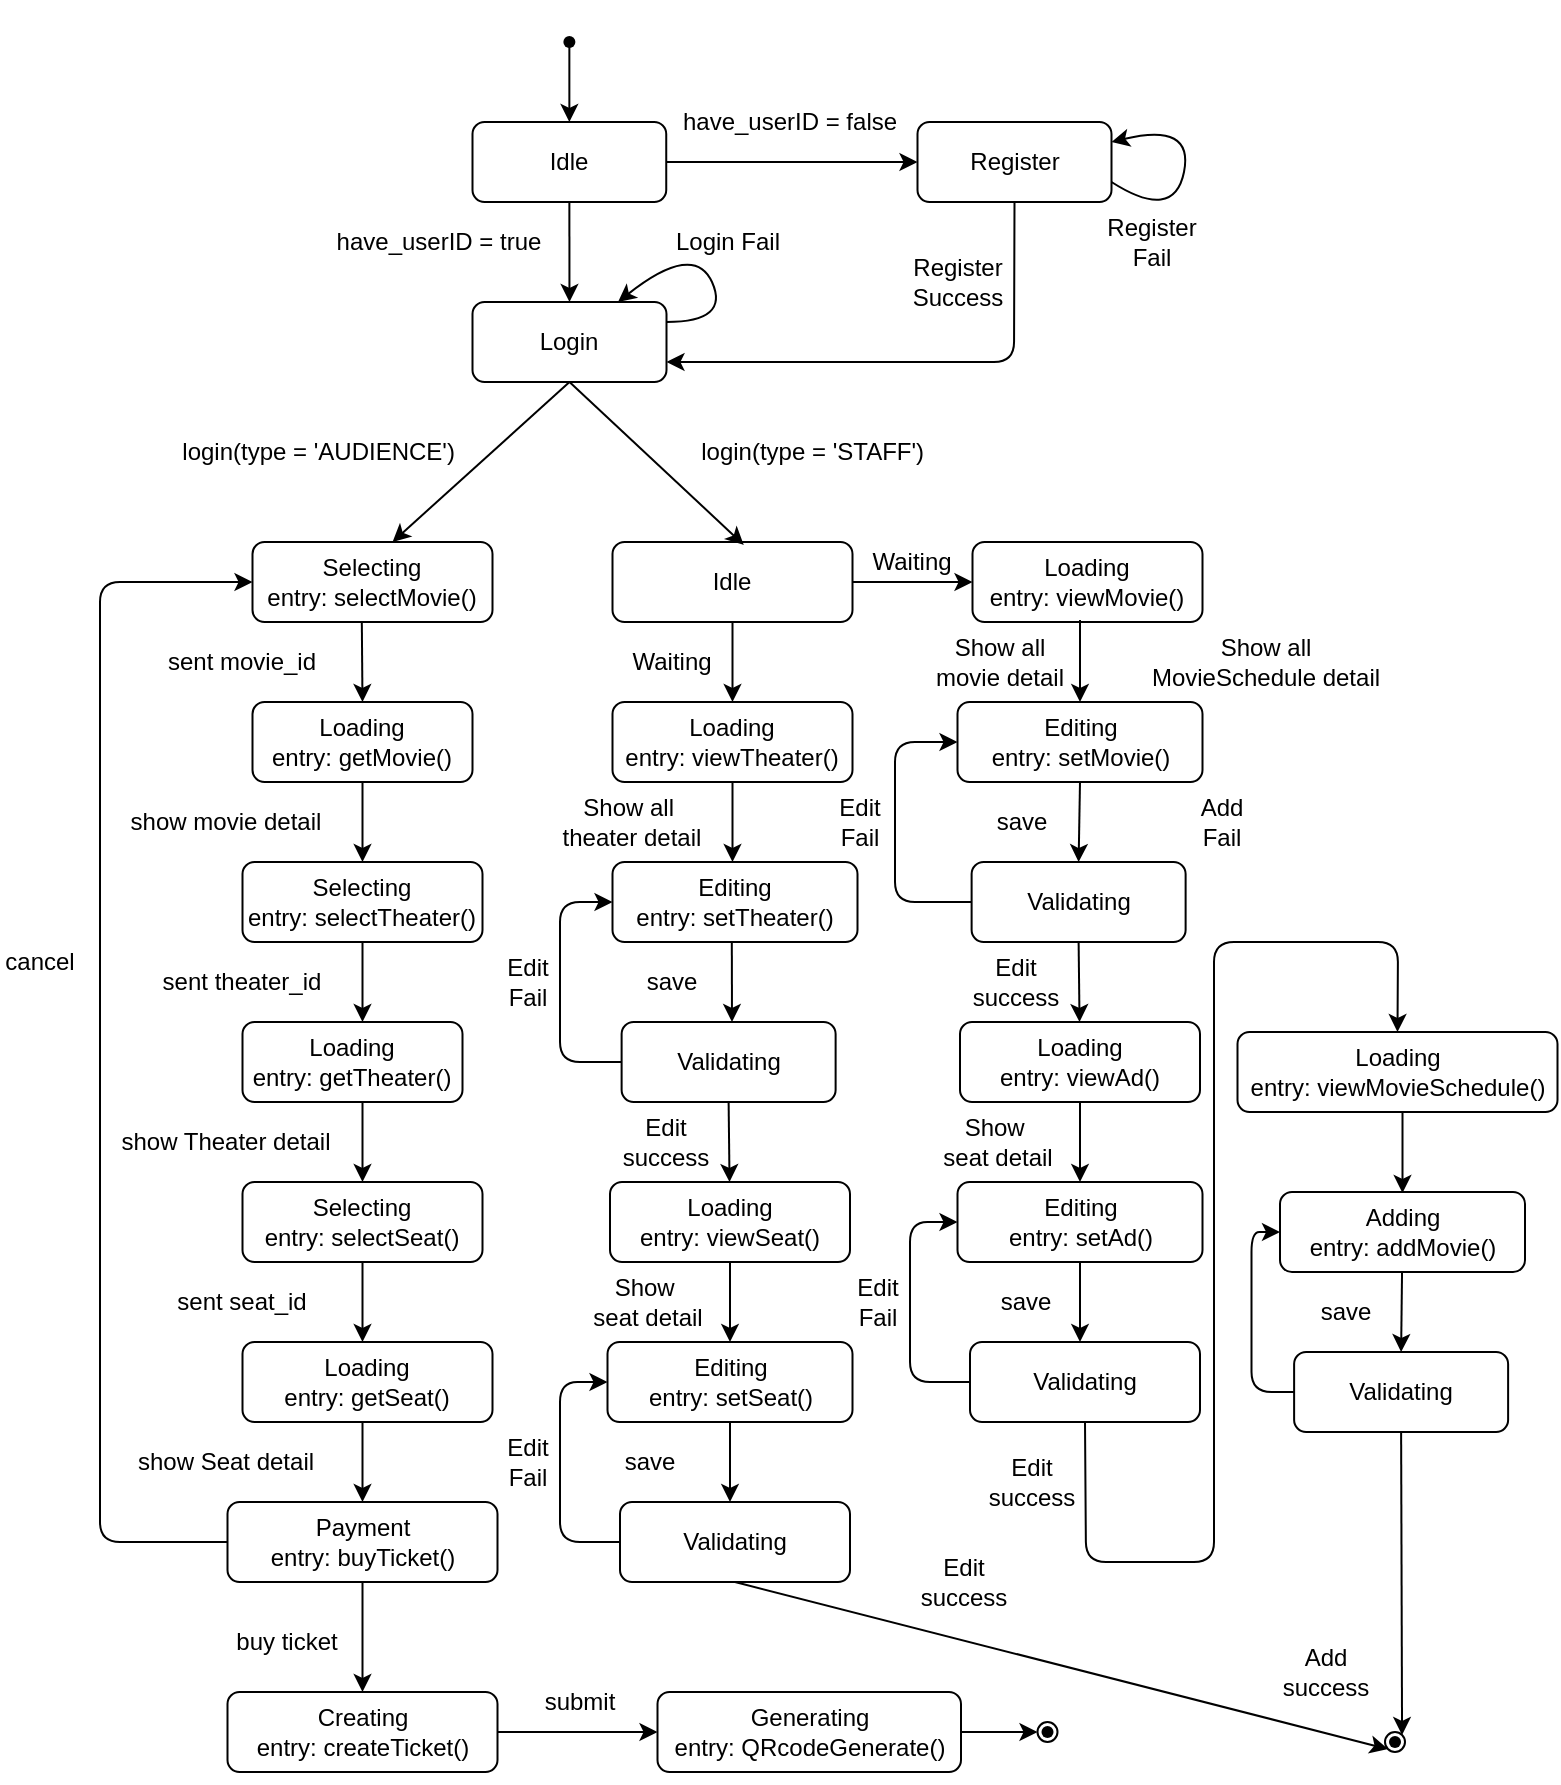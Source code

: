<mxfile version="14.6.13" type="github">
  <diagram id="C5RBs43oDa-KdzZeNtuy" name="Page-1">
    <mxGraphModel dx="1278" dy="2886" grid="1" gridSize="10" guides="1" tooltips="1" connect="1" arrows="1" fold="1" page="1" pageScale="1" pageWidth="827" pageHeight="1169" math="0" shadow="0">
      <root>
        <mxCell id="WIyWlLk6GJQsqaUBKTNV-0" />
        <mxCell id="WIyWlLk6GJQsqaUBKTNV-1" parent="WIyWlLk6GJQsqaUBKTNV-0" />
        <mxCell id="Q6L7CLxePxSCn7yTyluf-25" value="" style="endArrow=classic;html=1;startArrow=none;entryX=0.5;entryY=0;entryDx=0;entryDy=0;" parent="WIyWlLk6GJQsqaUBKTNV-1" target="BmXatKtgt_5mB8_mAi3_-8" edge="1">
          <mxGeometry width="50" height="50" relative="1" as="geometry">
            <mxPoint x="307.68" y="-2280" as="sourcePoint" />
            <mxPoint x="307.75" y="-2210" as="targetPoint" />
          </mxGeometry>
        </mxCell>
        <mxCell id="Q6L7CLxePxSCn7yTyluf-30" value="Login" style="rounded=1;whiteSpace=wrap;html=1;" parent="WIyWlLk6GJQsqaUBKTNV-1" vertex="1">
          <mxGeometry x="259.25" y="-2150" width="97" height="40" as="geometry" />
        </mxCell>
        <mxCell id="Q6L7CLxePxSCn7yTyluf-35" value="Selecting&lt;br&gt;entry: selectMovie()" style="rounded=1;whiteSpace=wrap;html=1;" parent="WIyWlLk6GJQsqaUBKTNV-1" vertex="1">
          <mxGeometry x="149.25" y="-2030" width="120" height="40" as="geometry" />
        </mxCell>
        <mxCell id="Q6L7CLxePxSCn7yTyluf-36" value="login(type = &#39;AUDIENCE&#39;)&amp;nbsp;" style="text;html=1;strokeColor=none;fillColor=none;align=center;verticalAlign=middle;whiteSpace=wrap;rounded=0;" parent="WIyWlLk6GJQsqaUBKTNV-1" vertex="1">
          <mxGeometry x="109.25" y="-2090" width="150" height="30" as="geometry" />
        </mxCell>
        <mxCell id="Q6L7CLxePxSCn7yTyluf-37" value="" style="endArrow=classic;html=1;entryX=0.5;entryY=0;entryDx=0;entryDy=0;" parent="WIyWlLk6GJQsqaUBKTNV-1" target="Q6L7CLxePxSCn7yTyluf-38" edge="1">
          <mxGeometry width="50" height="50" relative="1" as="geometry">
            <mxPoint x="203.91" y="-1990" as="sourcePoint" />
            <mxPoint x="204.25" y="-1960" as="targetPoint" />
          </mxGeometry>
        </mxCell>
        <mxCell id="Q6L7CLxePxSCn7yTyluf-38" value="Loading&lt;br&gt;entry: getMovie()" style="rounded=1;whiteSpace=wrap;html=1;" parent="WIyWlLk6GJQsqaUBKTNV-1" vertex="1">
          <mxGeometry x="149.25" y="-1950" width="110" height="40" as="geometry" />
        </mxCell>
        <mxCell id="Q6L7CLxePxSCn7yTyluf-39" value="show movie detail" style="text;html=1;strokeColor=none;fillColor=none;align=center;verticalAlign=middle;whiteSpace=wrap;rounded=0;" parent="WIyWlLk6GJQsqaUBKTNV-1" vertex="1">
          <mxGeometry x="73" y="-1900" width="126.25" height="20" as="geometry" />
        </mxCell>
        <mxCell id="Q6L7CLxePxSCn7yTyluf-40" value="" style="endArrow=classic;html=1;exitX=0.5;exitY=1;exitDx=0;exitDy=0;" parent="WIyWlLk6GJQsqaUBKTNV-1" source="Q6L7CLxePxSCn7yTyluf-30" edge="1">
          <mxGeometry width="50" height="50" relative="1" as="geometry">
            <mxPoint x="279.25" y="-1990" as="sourcePoint" />
            <mxPoint x="219.25" y="-2030" as="targetPoint" />
          </mxGeometry>
        </mxCell>
        <mxCell id="Q6L7CLxePxSCn7yTyluf-43" value="sent movie_id" style="text;html=1;strokeColor=none;fillColor=none;align=center;verticalAlign=middle;whiteSpace=wrap;rounded=0;" parent="WIyWlLk6GJQsqaUBKTNV-1" vertex="1">
          <mxGeometry x="89.25" y="-1980" width="110" height="20" as="geometry" />
        </mxCell>
        <mxCell id="Q6L7CLxePxSCn7yTyluf-46" value="" style="endArrow=classic;html=1;exitX=0.5;exitY=1;exitDx=0;exitDy=0;" parent="WIyWlLk6GJQsqaUBKTNV-1" source="Q6L7CLxePxSCn7yTyluf-38" edge="1">
          <mxGeometry width="50" height="50" relative="1" as="geometry">
            <mxPoint x="279.25" y="-1930" as="sourcePoint" />
            <mxPoint x="204.25" y="-1870" as="targetPoint" />
          </mxGeometry>
        </mxCell>
        <mxCell id="Q6L7CLxePxSCn7yTyluf-48" value="Selecting&lt;br&gt;entry: selectTheater()" style="rounded=1;whiteSpace=wrap;html=1;" parent="WIyWlLk6GJQsqaUBKTNV-1" vertex="1">
          <mxGeometry x="144.25" y="-1870" width="120" height="40" as="geometry" />
        </mxCell>
        <mxCell id="Q6L7CLxePxSCn7yTyluf-50" value="" style="endArrow=classic;html=1;exitX=0.5;exitY=1;exitDx=0;exitDy=0;" parent="WIyWlLk6GJQsqaUBKTNV-1" source="Q6L7CLxePxSCn7yTyluf-48" edge="1">
          <mxGeometry width="50" height="50" relative="1" as="geometry">
            <mxPoint x="279.25" y="-1870" as="sourcePoint" />
            <mxPoint x="204.25" y="-1790" as="targetPoint" />
          </mxGeometry>
        </mxCell>
        <mxCell id="Q6L7CLxePxSCn7yTyluf-52" value="Loading&lt;br&gt;entry: getTheater()" style="rounded=1;whiteSpace=wrap;html=1;" parent="WIyWlLk6GJQsqaUBKTNV-1" vertex="1">
          <mxGeometry x="144.25" y="-1790" width="110" height="40" as="geometry" />
        </mxCell>
        <mxCell id="Q6L7CLxePxSCn7yTyluf-53" value="sent theater_id" style="text;html=1;strokeColor=none;fillColor=none;align=center;verticalAlign=middle;whiteSpace=wrap;rounded=0;" parent="WIyWlLk6GJQsqaUBKTNV-1" vertex="1">
          <mxGeometry x="99.25" y="-1820" width="90" height="20" as="geometry" />
        </mxCell>
        <mxCell id="Q6L7CLxePxSCn7yTyluf-54" value="show Theater detail" style="text;html=1;strokeColor=none;fillColor=none;align=center;verticalAlign=middle;whiteSpace=wrap;rounded=0;" parent="WIyWlLk6GJQsqaUBKTNV-1" vertex="1">
          <mxGeometry x="73" y="-1740" width="126.25" height="20" as="geometry" />
        </mxCell>
        <mxCell id="Q6L7CLxePxSCn7yTyluf-55" value="" style="endArrow=classic;html=1;exitX=0.5;exitY=1;exitDx=0;exitDy=0;" parent="WIyWlLk6GJQsqaUBKTNV-1" edge="1">
          <mxGeometry width="50" height="50" relative="1" as="geometry">
            <mxPoint x="204.25" y="-1750" as="sourcePoint" />
            <mxPoint x="204.25" y="-1710" as="targetPoint" />
          </mxGeometry>
        </mxCell>
        <mxCell id="Q6L7CLxePxSCn7yTyluf-56" value="Selecting&lt;br&gt;entry: selectSeat()" style="rounded=1;whiteSpace=wrap;html=1;" parent="WIyWlLk6GJQsqaUBKTNV-1" vertex="1">
          <mxGeometry x="144.25" y="-1710" width="120" height="40" as="geometry" />
        </mxCell>
        <mxCell id="Q6L7CLxePxSCn7yTyluf-57" value="" style="endArrow=classic;html=1;exitX=0.5;exitY=1;exitDx=0;exitDy=0;" parent="WIyWlLk6GJQsqaUBKTNV-1" source="Q6L7CLxePxSCn7yTyluf-56" edge="1">
          <mxGeometry width="50" height="50" relative="1" as="geometry">
            <mxPoint x="279.25" y="-1710" as="sourcePoint" />
            <mxPoint x="204.25" y="-1630" as="targetPoint" />
          </mxGeometry>
        </mxCell>
        <mxCell id="Q6L7CLxePxSCn7yTyluf-58" value="Loading&lt;br&gt;entry: getSeat()" style="rounded=1;whiteSpace=wrap;html=1;" parent="WIyWlLk6GJQsqaUBKTNV-1" vertex="1">
          <mxGeometry x="144.25" y="-1630" width="125" height="40" as="geometry" />
        </mxCell>
        <mxCell id="Q6L7CLxePxSCn7yTyluf-59" value="sent seat_id" style="text;html=1;strokeColor=none;fillColor=none;align=center;verticalAlign=middle;whiteSpace=wrap;rounded=0;" parent="WIyWlLk6GJQsqaUBKTNV-1" vertex="1">
          <mxGeometry x="99.25" y="-1660" width="90" height="20" as="geometry" />
        </mxCell>
        <mxCell id="Q6L7CLxePxSCn7yTyluf-61" value="" style="endArrow=classic;html=1;" parent="WIyWlLk6GJQsqaUBKTNV-1" edge="1">
          <mxGeometry width="50" height="50" relative="1" as="geometry">
            <mxPoint x="204.25" y="-1590" as="sourcePoint" />
            <mxPoint x="204.25" y="-1550" as="targetPoint" />
          </mxGeometry>
        </mxCell>
        <mxCell id="Q6L7CLxePxSCn7yTyluf-62" value="Payment&lt;br&gt;entry: buyTicket()" style="rounded=1;whiteSpace=wrap;html=1;" parent="WIyWlLk6GJQsqaUBKTNV-1" vertex="1">
          <mxGeometry x="136.75" y="-1550" width="135" height="40" as="geometry" />
        </mxCell>
        <mxCell id="Q6L7CLxePxSCn7yTyluf-63" value="show Seat detail" style="text;html=1;strokeColor=none;fillColor=none;align=center;verticalAlign=middle;whiteSpace=wrap;rounded=0;" parent="WIyWlLk6GJQsqaUBKTNV-1" vertex="1">
          <mxGeometry x="73" y="-1580" width="126.25" height="20" as="geometry" />
        </mxCell>
        <mxCell id="Q6L7CLxePxSCn7yTyluf-64" value="" style="endArrow=classic;html=1;exitX=0.5;exitY=1;exitDx=0;exitDy=0;entryX=0.5;entryY=0;entryDx=0;entryDy=0;" parent="WIyWlLk6GJQsqaUBKTNV-1" source="Q6L7CLxePxSCn7yTyluf-62" target="Q6L7CLxePxSCn7yTyluf-65" edge="1">
          <mxGeometry width="50" height="50" relative="1" as="geometry">
            <mxPoint x="204.25" y="-1505" as="sourcePoint" />
            <mxPoint x="204.25" y="-1480" as="targetPoint" />
          </mxGeometry>
        </mxCell>
        <mxCell id="Q6L7CLxePxSCn7yTyluf-65" value="Creating&lt;br&gt;entry: createTicket()" style="rounded=1;whiteSpace=wrap;html=1;" parent="WIyWlLk6GJQsqaUBKTNV-1" vertex="1">
          <mxGeometry x="136.75" y="-1455" width="135" height="40" as="geometry" />
        </mxCell>
        <mxCell id="Q6L7CLxePxSCn7yTyluf-69" value="" style="ellipse;whiteSpace=wrap;html=1;aspect=fixed;" parent="WIyWlLk6GJQsqaUBKTNV-1" vertex="1">
          <mxGeometry x="715.5" y="-1435" width="10" height="10" as="geometry" />
        </mxCell>
        <mxCell id="Q6L7CLxePxSCn7yTyluf-71" value="Idle" style="rounded=1;whiteSpace=wrap;html=1;" parent="WIyWlLk6GJQsqaUBKTNV-1" vertex="1">
          <mxGeometry x="329.25" y="-2030" width="120" height="40" as="geometry" />
        </mxCell>
        <mxCell id="Q6L7CLxePxSCn7yTyluf-72" value="" style="endArrow=classic;html=1;exitX=0.5;exitY=1;exitDx=0;exitDy=0;entryX=0.547;entryY=0.036;entryDx=0;entryDy=0;entryPerimeter=0;" parent="WIyWlLk6GJQsqaUBKTNV-1" source="Q6L7CLxePxSCn7yTyluf-30" target="Q6L7CLxePxSCn7yTyluf-71" edge="1">
          <mxGeometry width="50" height="50" relative="1" as="geometry">
            <mxPoint x="317.75" y="-2100" as="sourcePoint" />
            <mxPoint x="229.25" y="-2020" as="targetPoint" />
          </mxGeometry>
        </mxCell>
        <mxCell id="Q6L7CLxePxSCn7yTyluf-73" value="login(type = &#39;STAFF&#39;)&amp;nbsp;" style="text;html=1;strokeColor=none;fillColor=none;align=center;verticalAlign=middle;whiteSpace=wrap;rounded=0;" parent="WIyWlLk6GJQsqaUBKTNV-1" vertex="1">
          <mxGeometry x="356.25" y="-2090" width="150" height="30" as="geometry" />
        </mxCell>
        <mxCell id="Q6L7CLxePxSCn7yTyluf-74" value="buy ticket" style="text;html=1;strokeColor=none;fillColor=none;align=center;verticalAlign=middle;whiteSpace=wrap;rounded=0;" parent="WIyWlLk6GJQsqaUBKTNV-1" vertex="1">
          <mxGeometry x="134.25" y="-1490" width="65" height="20" as="geometry" />
        </mxCell>
        <mxCell id="Q6L7CLxePxSCn7yTyluf-75" value="Loading&lt;br&gt;entry: viewTheater()" style="rounded=1;whiteSpace=wrap;html=1;" parent="WIyWlLk6GJQsqaUBKTNV-1" vertex="1">
          <mxGeometry x="329.25" y="-1950" width="120" height="40" as="geometry" />
        </mxCell>
        <mxCell id="Q6L7CLxePxSCn7yTyluf-76" value="Loading&lt;br&gt;entry: viewMovie()" style="rounded=1;whiteSpace=wrap;html=1;" parent="WIyWlLk6GJQsqaUBKTNV-1" vertex="1">
          <mxGeometry x="509.25" y="-2030" width="115" height="40" as="geometry" />
        </mxCell>
        <mxCell id="Q6L7CLxePxSCn7yTyluf-77" value="" style="endArrow=classic;html=1;exitX=0.5;exitY=1;exitDx=0;exitDy=0;entryX=0.5;entryY=0;entryDx=0;entryDy=0;" parent="WIyWlLk6GJQsqaUBKTNV-1" source="Q6L7CLxePxSCn7yTyluf-71" target="Q6L7CLxePxSCn7yTyluf-75" edge="1">
          <mxGeometry width="50" height="50" relative="1" as="geometry">
            <mxPoint x="279.25" y="-1940" as="sourcePoint" />
            <mxPoint x="329.25" y="-1990" as="targetPoint" />
          </mxGeometry>
        </mxCell>
        <mxCell id="Q6L7CLxePxSCn7yTyluf-78" value="" style="endArrow=classic;html=1;exitX=1;exitY=0.5;exitDx=0;exitDy=0;entryX=0;entryY=0.5;entryDx=0;entryDy=0;" parent="WIyWlLk6GJQsqaUBKTNV-1" source="Q6L7CLxePxSCn7yTyluf-71" target="Q6L7CLxePxSCn7yTyluf-76" edge="1">
          <mxGeometry width="50" height="50" relative="1" as="geometry">
            <mxPoint x="279.25" y="-1940" as="sourcePoint" />
            <mxPoint x="329.25" y="-1990" as="targetPoint" />
          </mxGeometry>
        </mxCell>
        <mxCell id="Q6L7CLxePxSCn7yTyluf-79" value="Waiting" style="text;html=1;strokeColor=none;fillColor=none;align=center;verticalAlign=middle;whiteSpace=wrap;rounded=0;" parent="WIyWlLk6GJQsqaUBKTNV-1" vertex="1">
          <mxGeometry x="339.25" y="-1980" width="40" height="20" as="geometry" />
        </mxCell>
        <mxCell id="Q6L7CLxePxSCn7yTyluf-81" value="Waiting" style="text;html=1;strokeColor=none;fillColor=none;align=center;verticalAlign=middle;whiteSpace=wrap;rounded=0;" parent="WIyWlLk6GJQsqaUBKTNV-1" vertex="1">
          <mxGeometry x="459.25" y="-2030" width="40" height="20" as="geometry" />
        </mxCell>
        <mxCell id="Q6L7CLxePxSCn7yTyluf-87" value="Show all movie detail" style="text;html=1;strokeColor=none;fillColor=none;align=center;verticalAlign=middle;whiteSpace=wrap;rounded=0;" parent="WIyWlLk6GJQsqaUBKTNV-1" vertex="1">
          <mxGeometry x="483" y="-1980" width="80" height="20" as="geometry" />
        </mxCell>
        <mxCell id="Q6L7CLxePxSCn7yTyluf-88" value="" style="endArrow=classic;html=1;exitX=0.5;exitY=1;exitDx=0;exitDy=0;" parent="WIyWlLk6GJQsqaUBKTNV-1" source="Q6L7CLxePxSCn7yTyluf-75" edge="1">
          <mxGeometry width="50" height="50" relative="1" as="geometry">
            <mxPoint x="279.25" y="-1960" as="sourcePoint" />
            <mxPoint x="389.25" y="-1870" as="targetPoint" />
          </mxGeometry>
        </mxCell>
        <mxCell id="Q6L7CLxePxSCn7yTyluf-89" value="Show all&amp;nbsp;&lt;br&gt;theater detail" style="text;html=1;strokeColor=none;fillColor=none;align=center;verticalAlign=middle;whiteSpace=wrap;rounded=0;" parent="WIyWlLk6GJQsqaUBKTNV-1" vertex="1">
          <mxGeometry x="299.25" y="-1900" width="80" height="20" as="geometry" />
        </mxCell>
        <mxCell id="Q6L7CLxePxSCn7yTyluf-97" value="Editing&lt;br&gt;entry: setTheater()" style="rounded=1;whiteSpace=wrap;html=1;" parent="WIyWlLk6GJQsqaUBKTNV-1" vertex="1">
          <mxGeometry x="329.25" y="-1870" width="122.5" height="40" as="geometry" />
        </mxCell>
        <mxCell id="Q6L7CLxePxSCn7yTyluf-103" value="" style="endArrow=classic;html=1;entryX=0.5;entryY=0;entryDx=0;entryDy=0;" parent="WIyWlLk6GJQsqaUBKTNV-1" target="Q6L7CLxePxSCn7yTyluf-129" edge="1">
          <mxGeometry width="50" height="50" relative="1" as="geometry">
            <mxPoint x="563" y="-1991" as="sourcePoint" />
            <mxPoint x="568" y="-1950" as="targetPoint" />
          </mxGeometry>
        </mxCell>
        <mxCell id="Q6L7CLxePxSCn7yTyluf-106" value="" style="endArrow=classic;html=1;exitX=0.5;exitY=1;exitDx=0;exitDy=0;" parent="WIyWlLk6GJQsqaUBKTNV-1" edge="1">
          <mxGeometry width="50" height="50" relative="1" as="geometry">
            <mxPoint x="388.91" y="-1830" as="sourcePoint" />
            <mxPoint x="389" y="-1790" as="targetPoint" />
          </mxGeometry>
        </mxCell>
        <mxCell id="Q6L7CLxePxSCn7yTyluf-107" value="Loading&lt;br&gt;entry: viewSeat()" style="rounded=1;whiteSpace=wrap;html=1;" parent="WIyWlLk6GJQsqaUBKTNV-1" vertex="1">
          <mxGeometry x="328" y="-1710" width="120" height="40" as="geometry" />
        </mxCell>
        <mxCell id="Q6L7CLxePxSCn7yTyluf-108" value="Editing&lt;br&gt;entry: setSeat()" style="rounded=1;whiteSpace=wrap;html=1;" parent="WIyWlLk6GJQsqaUBKTNV-1" vertex="1">
          <mxGeometry x="326.75" y="-1630" width="122.5" height="40" as="geometry" />
        </mxCell>
        <mxCell id="Q6L7CLxePxSCn7yTyluf-109" value="" style="endArrow=classic;html=1;exitX=0.5;exitY=1;exitDx=0;exitDy=0;entryX=0.5;entryY=0;entryDx=0;entryDy=0;" parent="WIyWlLk6GJQsqaUBKTNV-1" source="Q6L7CLxePxSCn7yTyluf-107" target="Q6L7CLxePxSCn7yTyluf-108" edge="1">
          <mxGeometry width="50" height="50" relative="1" as="geometry">
            <mxPoint x="410.5" y="-1650" as="sourcePoint" />
            <mxPoint x="460.5" y="-1700" as="targetPoint" />
          </mxGeometry>
        </mxCell>
        <mxCell id="Q6L7CLxePxSCn7yTyluf-111" value="" style="endArrow=classic;html=1;exitX=0.5;exitY=1;exitDx=0;exitDy=0;entryX=0.5;entryY=0;entryDx=0;entryDy=0;" parent="WIyWlLk6GJQsqaUBKTNV-1" source="Q6L7CLxePxSCn7yTyluf-108" edge="1">
          <mxGeometry width="50" height="50" relative="1" as="geometry">
            <mxPoint x="410.5" y="-1650" as="sourcePoint" />
            <mxPoint x="388" y="-1550" as="targetPoint" />
          </mxGeometry>
        </mxCell>
        <mxCell id="Q6L7CLxePxSCn7yTyluf-112" value="Show&amp;nbsp;&lt;br&gt;seat detail" style="text;html=1;strokeColor=none;fillColor=none;align=center;verticalAlign=middle;whiteSpace=wrap;rounded=0;" parent="WIyWlLk6GJQsqaUBKTNV-1" vertex="1">
          <mxGeometry x="306.75" y="-1660" width="80" height="20" as="geometry" />
        </mxCell>
        <mxCell id="Q6L7CLxePxSCn7yTyluf-113" value="save" style="text;html=1;strokeColor=none;fillColor=none;align=center;verticalAlign=middle;whiteSpace=wrap;rounded=0;" parent="WIyWlLk6GJQsqaUBKTNV-1" vertex="1">
          <mxGeometry x="339.25" y="-1820" width="40" height="20" as="geometry" />
        </mxCell>
        <mxCell id="Q6L7CLxePxSCn7yTyluf-114" value="save" style="text;html=1;strokeColor=none;fillColor=none;align=center;verticalAlign=middle;whiteSpace=wrap;rounded=0;" parent="WIyWlLk6GJQsqaUBKTNV-1" vertex="1">
          <mxGeometry x="328" y="-1580" width="40" height="20" as="geometry" />
        </mxCell>
        <mxCell id="Q6L7CLxePxSCn7yTyluf-115" value="Validating" style="rounded=1;whiteSpace=wrap;html=1;" parent="WIyWlLk6GJQsqaUBKTNV-1" vertex="1">
          <mxGeometry x="333" y="-1550" width="115" height="40" as="geometry" />
        </mxCell>
        <mxCell id="Q6L7CLxePxSCn7yTyluf-117" value="" style="endArrow=classic;html=1;exitX=0;exitY=0.5;exitDx=0;exitDy=0;entryX=0;entryY=0.5;entryDx=0;entryDy=0;" parent="WIyWlLk6GJQsqaUBKTNV-1" source="Q6L7CLxePxSCn7yTyluf-115" target="Q6L7CLxePxSCn7yTyluf-108" edge="1">
          <mxGeometry width="50" height="50" relative="1" as="geometry">
            <mxPoint x="340.5" y="-1640" as="sourcePoint" />
            <mxPoint x="300.5" y="-1770" as="targetPoint" />
            <Array as="points">
              <mxPoint x="303" y="-1530" />
              <mxPoint x="303" y="-1610" />
            </Array>
          </mxGeometry>
        </mxCell>
        <mxCell id="Q6L7CLxePxSCn7yTyluf-118" value="Validating" style="rounded=1;whiteSpace=wrap;html=1;" parent="WIyWlLk6GJQsqaUBKTNV-1" vertex="1">
          <mxGeometry x="333.81" y="-1790" width="107" height="40" as="geometry" />
        </mxCell>
        <mxCell id="Q6L7CLxePxSCn7yTyluf-119" value="" style="endArrow=classic;html=1;exitX=0.5;exitY=1;exitDx=0;exitDy=0;" parent="WIyWlLk6GJQsqaUBKTNV-1" source="Q6L7CLxePxSCn7yTyluf-118" target="Q6L7CLxePxSCn7yTyluf-107" edge="1">
          <mxGeometry width="50" height="50" relative="1" as="geometry">
            <mxPoint x="343" y="-1690" as="sourcePoint" />
            <mxPoint x="393" y="-1740" as="targetPoint" />
          </mxGeometry>
        </mxCell>
        <mxCell id="Q6L7CLxePxSCn7yTyluf-120" value="" style="endArrow=classic;html=1;exitX=0;exitY=0.5;exitDx=0;exitDy=0;entryX=0;entryY=0.5;entryDx=0;entryDy=0;" parent="WIyWlLk6GJQsqaUBKTNV-1" source="Q6L7CLxePxSCn7yTyluf-118" target="Q6L7CLxePxSCn7yTyluf-97" edge="1">
          <mxGeometry width="50" height="50" relative="1" as="geometry">
            <mxPoint x="343" y="-1690" as="sourcePoint" />
            <mxPoint x="293" y="-1870" as="targetPoint" />
            <Array as="points">
              <mxPoint x="303" y="-1770" />
              <mxPoint x="303" y="-1810" />
              <mxPoint x="303" y="-1850" />
            </Array>
          </mxGeometry>
        </mxCell>
        <mxCell id="Q6L7CLxePxSCn7yTyluf-121" value="Edit Fail" style="text;html=1;strokeColor=none;fillColor=none;align=center;verticalAlign=middle;whiteSpace=wrap;rounded=0;" parent="WIyWlLk6GJQsqaUBKTNV-1" vertex="1">
          <mxGeometry x="266.75" y="-1820" width="40" height="20" as="geometry" />
        </mxCell>
        <mxCell id="Q6L7CLxePxSCn7yTyluf-122" value="Edit success" style="text;html=1;strokeColor=none;fillColor=none;align=center;verticalAlign=middle;whiteSpace=wrap;rounded=0;" parent="WIyWlLk6GJQsqaUBKTNV-1" vertex="1">
          <mxGeometry x="333" y="-1740" width="46.25" height="20" as="geometry" />
        </mxCell>
        <mxCell id="Q6L7CLxePxSCn7yTyluf-123" value="Edit Fail" style="text;html=1;strokeColor=none;fillColor=none;align=center;verticalAlign=middle;whiteSpace=wrap;rounded=0;" parent="WIyWlLk6GJQsqaUBKTNV-1" vertex="1">
          <mxGeometry x="266.75" y="-1580" width="40" height="20" as="geometry" />
        </mxCell>
        <mxCell id="Q6L7CLxePxSCn7yTyluf-125" value="Edit success" style="text;html=1;strokeColor=none;fillColor=none;align=center;verticalAlign=middle;whiteSpace=wrap;rounded=0;" parent="WIyWlLk6GJQsqaUBKTNV-1" vertex="1">
          <mxGeometry x="481.75" y="-1520" width="46.25" height="20" as="geometry" />
        </mxCell>
        <mxCell id="Q6L7CLxePxSCn7yTyluf-129" value="Editing&lt;br&gt;entry: setMovie()" style="rounded=1;whiteSpace=wrap;html=1;" parent="WIyWlLk6GJQsqaUBKTNV-1" vertex="1">
          <mxGeometry x="501.75" y="-1950" width="122.5" height="40" as="geometry" />
        </mxCell>
        <mxCell id="Q6L7CLxePxSCn7yTyluf-130" value="" style="endArrow=classic;html=1;exitX=0.5;exitY=1;exitDx=0;exitDy=0;entryX=0.5;entryY=0;entryDx=0;entryDy=0;" parent="WIyWlLk6GJQsqaUBKTNV-1" source="Q6L7CLxePxSCn7yTyluf-129" target="Q6L7CLxePxSCn7yTyluf-141" edge="1">
          <mxGeometry width="50" height="50" relative="1" as="geometry">
            <mxPoint x="556.41" y="-1910" as="sourcePoint" />
            <mxPoint x="556.5" y="-1870" as="targetPoint" />
          </mxGeometry>
        </mxCell>
        <mxCell id="Q6L7CLxePxSCn7yTyluf-131" value="Loading&lt;br&gt;entry: viewAd()" style="rounded=1;whiteSpace=wrap;html=1;" parent="WIyWlLk6GJQsqaUBKTNV-1" vertex="1">
          <mxGeometry x="503" y="-1790" width="120" height="40" as="geometry" />
        </mxCell>
        <mxCell id="Q6L7CLxePxSCn7yTyluf-132" value="Editing&lt;br&gt;entry: setAd()" style="rounded=1;whiteSpace=wrap;html=1;" parent="WIyWlLk6GJQsqaUBKTNV-1" vertex="1">
          <mxGeometry x="501.75" y="-1710" width="122.5" height="40" as="geometry" />
        </mxCell>
        <mxCell id="Q6L7CLxePxSCn7yTyluf-133" value="" style="endArrow=classic;html=1;exitX=0.5;exitY=1;exitDx=0;exitDy=0;entryX=0.5;entryY=0;entryDx=0;entryDy=0;" parent="WIyWlLk6GJQsqaUBKTNV-1" source="Q6L7CLxePxSCn7yTyluf-131" target="Q6L7CLxePxSCn7yTyluf-132" edge="1">
          <mxGeometry width="50" height="50" relative="1" as="geometry">
            <mxPoint x="585.5" y="-1730" as="sourcePoint" />
            <mxPoint x="635.5" y="-1780" as="targetPoint" />
          </mxGeometry>
        </mxCell>
        <mxCell id="Q6L7CLxePxSCn7yTyluf-134" value="" style="endArrow=classic;html=1;exitX=0.5;exitY=1;exitDx=0;exitDy=0;entryX=0.5;entryY=0;entryDx=0;entryDy=0;" parent="WIyWlLk6GJQsqaUBKTNV-1" source="Q6L7CLxePxSCn7yTyluf-132" edge="1">
          <mxGeometry width="50" height="50" relative="1" as="geometry">
            <mxPoint x="585.5" y="-1730" as="sourcePoint" />
            <mxPoint x="563" y="-1630" as="targetPoint" />
          </mxGeometry>
        </mxCell>
        <mxCell id="Q6L7CLxePxSCn7yTyluf-135" value="Show&amp;nbsp;&lt;br&gt;seat detail" style="text;html=1;strokeColor=none;fillColor=none;align=center;verticalAlign=middle;whiteSpace=wrap;rounded=0;" parent="WIyWlLk6GJQsqaUBKTNV-1" vertex="1">
          <mxGeometry x="481.75" y="-1740" width="80" height="20" as="geometry" />
        </mxCell>
        <mxCell id="Q6L7CLxePxSCn7yTyluf-136" value="save" style="text;html=1;strokeColor=none;fillColor=none;align=center;verticalAlign=middle;whiteSpace=wrap;rounded=0;" parent="WIyWlLk6GJQsqaUBKTNV-1" vertex="1">
          <mxGeometry x="514.25" y="-1900" width="40" height="20" as="geometry" />
        </mxCell>
        <mxCell id="Q6L7CLxePxSCn7yTyluf-137" value="save" style="text;html=1;strokeColor=none;fillColor=none;align=center;verticalAlign=middle;whiteSpace=wrap;rounded=0;" parent="WIyWlLk6GJQsqaUBKTNV-1" vertex="1">
          <mxGeometry x="515.5" y="-1660" width="40" height="20" as="geometry" />
        </mxCell>
        <mxCell id="Q6L7CLxePxSCn7yTyluf-138" value="Validating" style="rounded=1;whiteSpace=wrap;html=1;" parent="WIyWlLk6GJQsqaUBKTNV-1" vertex="1">
          <mxGeometry x="508" y="-1630" width="115" height="40" as="geometry" />
        </mxCell>
        <mxCell id="Q6L7CLxePxSCn7yTyluf-139" value="" style="endArrow=classic;html=1;exitX=0.5;exitY=1;exitDx=0;exitDy=0;entryX=0.5;entryY=0;entryDx=0;entryDy=0;" parent="WIyWlLk6GJQsqaUBKTNV-1" source="Q6L7CLxePxSCn7yTyluf-138" edge="1" target="BmXatKtgt_5mB8_mAi3_-23">
          <mxGeometry width="50" height="50" relative="1" as="geometry">
            <mxPoint x="570.16" y="-1510" as="sourcePoint" />
            <mxPoint x="750" y="-1830" as="targetPoint" />
            <Array as="points">
              <mxPoint x="566" y="-1520" />
              <mxPoint x="630" y="-1520" />
              <mxPoint x="630" y="-1830" />
              <mxPoint x="722" y="-1830" />
            </Array>
          </mxGeometry>
        </mxCell>
        <mxCell id="Q6L7CLxePxSCn7yTyluf-140" value="" style="endArrow=classic;html=1;exitX=0;exitY=0.5;exitDx=0;exitDy=0;entryX=0;entryY=0.5;entryDx=0;entryDy=0;" parent="WIyWlLk6GJQsqaUBKTNV-1" source="Q6L7CLxePxSCn7yTyluf-138" target="Q6L7CLxePxSCn7yTyluf-132" edge="1">
          <mxGeometry width="50" height="50" relative="1" as="geometry">
            <mxPoint x="515.5" y="-1720" as="sourcePoint" />
            <mxPoint x="475.5" y="-1850" as="targetPoint" />
            <Array as="points">
              <mxPoint x="478" y="-1610" />
              <mxPoint x="478" y="-1690" />
            </Array>
          </mxGeometry>
        </mxCell>
        <mxCell id="Q6L7CLxePxSCn7yTyluf-141" value="Validating" style="rounded=1;whiteSpace=wrap;html=1;" parent="WIyWlLk6GJQsqaUBKTNV-1" vertex="1">
          <mxGeometry x="508.81" y="-1870" width="107" height="40" as="geometry" />
        </mxCell>
        <mxCell id="Q6L7CLxePxSCn7yTyluf-142" value="" style="endArrow=classic;html=1;exitX=0.5;exitY=1;exitDx=0;exitDy=0;" parent="WIyWlLk6GJQsqaUBKTNV-1" source="Q6L7CLxePxSCn7yTyluf-141" target="Q6L7CLxePxSCn7yTyluf-131" edge="1">
          <mxGeometry width="50" height="50" relative="1" as="geometry">
            <mxPoint x="518" y="-1770" as="sourcePoint" />
            <mxPoint x="568" y="-1820" as="targetPoint" />
          </mxGeometry>
        </mxCell>
        <mxCell id="Q6L7CLxePxSCn7yTyluf-143" value="" style="endArrow=classic;html=1;exitX=0;exitY=0.5;exitDx=0;exitDy=0;entryX=0;entryY=0.5;entryDx=0;entryDy=0;" parent="WIyWlLk6GJQsqaUBKTNV-1" source="Q6L7CLxePxSCn7yTyluf-141" target="Q6L7CLxePxSCn7yTyluf-129" edge="1">
          <mxGeometry width="50" height="50" relative="1" as="geometry">
            <mxPoint x="510.5" y="-1770" as="sourcePoint" />
            <mxPoint x="460.5" y="-1950" as="targetPoint" />
            <Array as="points">
              <mxPoint x="470.5" y="-1850" />
              <mxPoint x="470.5" y="-1890" />
              <mxPoint x="470.5" y="-1930" />
            </Array>
          </mxGeometry>
        </mxCell>
        <mxCell id="Q6L7CLxePxSCn7yTyluf-144" value="Edit success" style="text;html=1;strokeColor=none;fillColor=none;align=center;verticalAlign=middle;whiteSpace=wrap;rounded=0;" parent="WIyWlLk6GJQsqaUBKTNV-1" vertex="1">
          <mxGeometry x="508" y="-1820" width="46.25" height="20" as="geometry" />
        </mxCell>
        <mxCell id="Q6L7CLxePxSCn7yTyluf-145" value="Edit success" style="text;html=1;strokeColor=none;fillColor=none;align=center;verticalAlign=middle;whiteSpace=wrap;rounded=0;" parent="WIyWlLk6GJQsqaUBKTNV-1" vertex="1">
          <mxGeometry x="515.5" y="-1570" width="46.25" height="20" as="geometry" />
        </mxCell>
        <mxCell id="Q6L7CLxePxSCn7yTyluf-147" value="Edit Fail" style="text;html=1;strokeColor=none;fillColor=none;align=center;verticalAlign=middle;whiteSpace=wrap;rounded=0;" parent="WIyWlLk6GJQsqaUBKTNV-1" vertex="1">
          <mxGeometry x="433" y="-1900" width="40" height="20" as="geometry" />
        </mxCell>
        <mxCell id="Q6L7CLxePxSCn7yTyluf-149" value="" style="shape=waypoint;sketch=0;size=6;pointerEvents=1;points=[];fillColor=none;resizable=0;rotatable=0;perimeter=centerPerimeter;snapToPoint=1;" parent="WIyWlLk6GJQsqaUBKTNV-1" vertex="1">
          <mxGeometry x="700.5" y="-1450" width="40" height="40" as="geometry" />
        </mxCell>
        <mxCell id="Q6L7CLxePxSCn7yTyluf-150" value="" style="ellipse;whiteSpace=wrap;html=1;aspect=fixed;" parent="WIyWlLk6GJQsqaUBKTNV-1" vertex="1">
          <mxGeometry x="541.75" y="-1440" width="10" height="10" as="geometry" />
        </mxCell>
        <mxCell id="Q6L7CLxePxSCn7yTyluf-152" value="" style="endArrow=classic;html=1;entryX=0;entryY=0.5;entryDx=0;entryDy=0;" parent="WIyWlLk6GJQsqaUBKTNV-1" target="Q6L7CLxePxSCn7yTyluf-150" edge="1">
          <mxGeometry width="50" height="50" relative="1" as="geometry">
            <mxPoint x="502.5" y="-1435" as="sourcePoint" />
            <mxPoint x="405.5" y="-1435" as="targetPoint" />
          </mxGeometry>
        </mxCell>
        <mxCell id="Q6L7CLxePxSCn7yTyluf-154" value="" style="shape=waypoint;sketch=0;size=6;pointerEvents=1;points=[];fillColor=none;resizable=0;rotatable=0;perimeter=centerPerimeter;snapToPoint=1;" parent="WIyWlLk6GJQsqaUBKTNV-1" vertex="1">
          <mxGeometry x="526.75" y="-1455" width="40" height="40" as="geometry" />
        </mxCell>
        <mxCell id="Q6L7CLxePxSCn7yTyluf-155" value="submit" style="text;html=1;strokeColor=none;fillColor=none;align=center;verticalAlign=middle;whiteSpace=wrap;rounded=0;" parent="WIyWlLk6GJQsqaUBKTNV-1" vertex="1">
          <mxGeometry x="292.5" y="-1460" width="40" height="20" as="geometry" />
        </mxCell>
        <mxCell id="Q6L7CLxePxSCn7yTyluf-156" value="Edit Fail" style="text;html=1;strokeColor=none;fillColor=none;align=center;verticalAlign=middle;whiteSpace=wrap;rounded=0;" parent="WIyWlLk6GJQsqaUBKTNV-1" vertex="1">
          <mxGeometry x="441.75" y="-1660" width="40" height="20" as="geometry" />
        </mxCell>
        <mxCell id="Q6L7CLxePxSCn7yTyluf-157" value="" style="endArrow=classic;html=1;exitX=0;exitY=0.5;exitDx=0;exitDy=0;entryX=0;entryY=0.5;entryDx=0;entryDy=0;" parent="WIyWlLk6GJQsqaUBKTNV-1" source="Q6L7CLxePxSCn7yTyluf-62" target="Q6L7CLxePxSCn7yTyluf-35" edge="1">
          <mxGeometry width="50" height="50" relative="1" as="geometry">
            <mxPoint x="233" y="-1620" as="sourcePoint" />
            <mxPoint x="43" y="-2060" as="targetPoint" />
            <Array as="points">
              <mxPoint x="73" y="-1530" />
              <mxPoint x="73" y="-1770" />
              <mxPoint x="73" y="-2010" />
            </Array>
          </mxGeometry>
        </mxCell>
        <mxCell id="Q6L7CLxePxSCn7yTyluf-160" value="cancel" style="text;html=1;strokeColor=none;fillColor=none;align=center;verticalAlign=middle;whiteSpace=wrap;rounded=0;" parent="WIyWlLk6GJQsqaUBKTNV-1" vertex="1">
          <mxGeometry x="23" y="-1830" width="40" height="20" as="geometry" />
        </mxCell>
        <mxCell id="BmXatKtgt_5mB8_mAi3_-0" value="Register" style="rounded=1;whiteSpace=wrap;html=1;" parent="WIyWlLk6GJQsqaUBKTNV-1" vertex="1">
          <mxGeometry x="481.75" y="-2240" width="97" height="40" as="geometry" />
        </mxCell>
        <mxCell id="Q6L7CLxePxSCn7yTyluf-20" value="" style="shape=waypoint;sketch=0;size=6;pointerEvents=1;points=[];fillColor=none;resizable=0;rotatable=0;perimeter=centerPerimeter;snapToPoint=1;" parent="WIyWlLk6GJQsqaUBKTNV-1" vertex="1">
          <mxGeometry x="287.68" y="-2300" width="40" height="40" as="geometry" />
        </mxCell>
        <mxCell id="BmXatKtgt_5mB8_mAi3_-8" value="Idle" style="rounded=1;whiteSpace=wrap;html=1;" parent="WIyWlLk6GJQsqaUBKTNV-1" vertex="1">
          <mxGeometry x="259.25" y="-2240" width="96.87" height="40" as="geometry" />
        </mxCell>
        <mxCell id="BmXatKtgt_5mB8_mAi3_-10" value="" style="endArrow=classic;html=1;exitX=0.5;exitY=1;exitDx=0;exitDy=0;entryX=0.5;entryY=0;entryDx=0;entryDy=0;" parent="WIyWlLk6GJQsqaUBKTNV-1" source="BmXatKtgt_5mB8_mAi3_-8" target="Q6L7CLxePxSCn7yTyluf-30" edge="1">
          <mxGeometry width="50" height="50" relative="1" as="geometry">
            <mxPoint x="543" y="-2080" as="sourcePoint" />
            <mxPoint x="593" y="-2130" as="targetPoint" />
          </mxGeometry>
        </mxCell>
        <mxCell id="BmXatKtgt_5mB8_mAi3_-11" value="" style="endArrow=classic;html=1;exitX=1;exitY=0.5;exitDx=0;exitDy=0;entryX=0;entryY=0.5;entryDx=0;entryDy=0;" parent="WIyWlLk6GJQsqaUBKTNV-1" source="BmXatKtgt_5mB8_mAi3_-8" target="BmXatKtgt_5mB8_mAi3_-0" edge="1">
          <mxGeometry width="50" height="50" relative="1" as="geometry">
            <mxPoint x="543" y="-2080" as="sourcePoint" />
            <mxPoint x="593" y="-2130" as="targetPoint" />
          </mxGeometry>
        </mxCell>
        <mxCell id="BmXatKtgt_5mB8_mAi3_-12" value="Login Fail" style="text;html=1;strokeColor=none;fillColor=none;align=center;verticalAlign=middle;whiteSpace=wrap;rounded=0;" parent="WIyWlLk6GJQsqaUBKTNV-1" vertex="1">
          <mxGeometry x="355.43" y="-2190" width="63.75" height="20" as="geometry" />
        </mxCell>
        <mxCell id="BmXatKtgt_5mB8_mAi3_-13" value="" style="endArrow=classic;html=1;exitX=0.5;exitY=1;exitDx=0;exitDy=0;entryX=1;entryY=0.75;entryDx=0;entryDy=0;" parent="WIyWlLk6GJQsqaUBKTNV-1" source="BmXatKtgt_5mB8_mAi3_-0" target="Q6L7CLxePxSCn7yTyluf-30" edge="1">
          <mxGeometry width="50" height="50" relative="1" as="geometry">
            <mxPoint x="543" y="-2090" as="sourcePoint" />
            <mxPoint x="473" y="-2110" as="targetPoint" />
            <Array as="points">
              <mxPoint x="530" y="-2120" />
            </Array>
          </mxGeometry>
        </mxCell>
        <mxCell id="BmXatKtgt_5mB8_mAi3_-16" value="Register&lt;br&gt;Fail" style="text;html=1;strokeColor=none;fillColor=none;align=center;verticalAlign=middle;whiteSpace=wrap;rounded=0;" parent="WIyWlLk6GJQsqaUBKTNV-1" vertex="1">
          <mxGeometry x="579.25" y="-2190" width="40" height="20" as="geometry" />
        </mxCell>
        <mxCell id="BmXatKtgt_5mB8_mAi3_-17" value="Register&lt;br&gt;Success" style="text;html=1;strokeColor=none;fillColor=none;align=center;verticalAlign=middle;whiteSpace=wrap;rounded=0;" parent="WIyWlLk6GJQsqaUBKTNV-1" vertex="1">
          <mxGeometry x="481.75" y="-2170" width="40" height="20" as="geometry" />
        </mxCell>
        <mxCell id="BmXatKtgt_5mB8_mAi3_-21" value="have_userID = true" style="text;html=1;strokeColor=none;fillColor=none;align=center;verticalAlign=middle;whiteSpace=wrap;rounded=0;" parent="WIyWlLk6GJQsqaUBKTNV-1" vertex="1">
          <mxGeometry x="184.57" y="-2190" width="114.68" height="20" as="geometry" />
        </mxCell>
        <mxCell id="BmXatKtgt_5mB8_mAi3_-22" value="have_userID = false" style="text;html=1;strokeColor=none;fillColor=none;align=center;verticalAlign=middle;whiteSpace=wrap;rounded=0;" parent="WIyWlLk6GJQsqaUBKTNV-1" vertex="1">
          <mxGeometry x="363" y="-2250" width="110" height="20" as="geometry" />
        </mxCell>
        <mxCell id="BmXatKtgt_5mB8_mAi3_-23" value="&lt;span&gt;Loading&lt;/span&gt;&lt;br&gt;&lt;span&gt;entry: viewMovieSchedule()&lt;/span&gt;" style="rounded=1;whiteSpace=wrap;html=1;" parent="WIyWlLk6GJQsqaUBKTNV-1" vertex="1">
          <mxGeometry x="641.75" y="-1785" width="160" height="40" as="geometry" />
        </mxCell>
        <mxCell id="BmXatKtgt_5mB8_mAi3_-25" value="Show all MovieSchedule&amp;nbsp;detail" style="text;html=1;strokeColor=none;fillColor=none;align=center;verticalAlign=middle;whiteSpace=wrap;rounded=0;" parent="WIyWlLk6GJQsqaUBKTNV-1" vertex="1">
          <mxGeometry x="592.5" y="-1980" width="125.5" height="20" as="geometry" />
        </mxCell>
        <mxCell id="BmXatKtgt_5mB8_mAi3_-26" value="Adding&lt;br&gt;entry: addMovie()" style="rounded=1;whiteSpace=wrap;html=1;" parent="WIyWlLk6GJQsqaUBKTNV-1" vertex="1">
          <mxGeometry x="663" y="-1705" width="122.5" height="40" as="geometry" />
        </mxCell>
        <mxCell id="BmXatKtgt_5mB8_mAi3_-27" value="" style="endArrow=classic;html=1;entryX=0.5;entryY=0;entryDx=0;entryDy=0;" parent="WIyWlLk6GJQsqaUBKTNV-1" source="BmXatKtgt_5mB8_mAi3_-26" target="BmXatKtgt_5mB8_mAi3_-37" edge="1">
          <mxGeometry width="50" height="50" relative="1" as="geometry">
            <mxPoint x="717.66" y="-1665" as="sourcePoint" />
            <mxPoint x="717.75" y="-1625" as="targetPoint" />
          </mxGeometry>
        </mxCell>
        <mxCell id="BmXatKtgt_5mB8_mAi3_-33" value="save" style="text;html=1;strokeColor=none;fillColor=none;align=center;verticalAlign=middle;whiteSpace=wrap;rounded=0;" parent="WIyWlLk6GJQsqaUBKTNV-1" vertex="1">
          <mxGeometry x="675.5" y="-1655" width="40" height="20" as="geometry" />
        </mxCell>
        <mxCell id="BmXatKtgt_5mB8_mAi3_-37" value="Validating" style="rounded=1;whiteSpace=wrap;html=1;" parent="WIyWlLk6GJQsqaUBKTNV-1" vertex="1">
          <mxGeometry x="670.06" y="-1625" width="107" height="40" as="geometry" />
        </mxCell>
        <mxCell id="BmXatKtgt_5mB8_mAi3_-39" value="" style="endArrow=classic;html=1;exitX=0;exitY=0.5;exitDx=0;exitDy=0;entryX=0;entryY=0.5;entryDx=0;entryDy=0;" parent="WIyWlLk6GJQsqaUBKTNV-1" source="BmXatKtgt_5mB8_mAi3_-37" target="BmXatKtgt_5mB8_mAi3_-26" edge="1">
          <mxGeometry width="50" height="50" relative="1" as="geometry">
            <mxPoint x="671.75" y="-1525" as="sourcePoint" />
            <mxPoint x="621.75" y="-1705" as="targetPoint" />
            <Array as="points">
              <mxPoint x="648.75" y="-1605" />
              <mxPoint x="648.75" y="-1645" />
              <mxPoint x="648.75" y="-1685" />
            </Array>
          </mxGeometry>
        </mxCell>
        <mxCell id="BmXatKtgt_5mB8_mAi3_-40" value="Add success" style="text;html=1;strokeColor=none;fillColor=none;align=center;verticalAlign=middle;whiteSpace=wrap;rounded=0;" parent="WIyWlLk6GJQsqaUBKTNV-1" vertex="1">
          <mxGeometry x="663" y="-1475" width="46.25" height="20" as="geometry" />
        </mxCell>
        <mxCell id="BmXatKtgt_5mB8_mAi3_-42" value="" style="endArrow=classic;html=1;entryX=0.5;entryY=0;entryDx=0;entryDy=0;" parent="WIyWlLk6GJQsqaUBKTNV-1" edge="1">
          <mxGeometry width="50" height="50" relative="1" as="geometry">
            <mxPoint x="724.25" y="-1745.5" as="sourcePoint" />
            <mxPoint x="724.25" y="-1704.5" as="targetPoint" />
          </mxGeometry>
        </mxCell>
        <mxCell id="BmXatKtgt_5mB8_mAi3_-43" value="Add&lt;br&gt;Fail" style="text;html=1;strokeColor=none;fillColor=none;align=center;verticalAlign=middle;whiteSpace=wrap;rounded=0;" parent="WIyWlLk6GJQsqaUBKTNV-1" vertex="1">
          <mxGeometry x="619.25" y="-1900" width="30" height="20" as="geometry" />
        </mxCell>
        <mxCell id="BmXatKtgt_5mB8_mAi3_-44" value="" style="curved=1;endArrow=classic;html=1;exitX=1;exitY=0.75;exitDx=0;exitDy=0;entryX=1;entryY=0.25;entryDx=0;entryDy=0;" parent="WIyWlLk6GJQsqaUBKTNV-1" source="BmXatKtgt_5mB8_mAi3_-0" target="BmXatKtgt_5mB8_mAi3_-0" edge="1">
          <mxGeometry width="50" height="50" relative="1" as="geometry">
            <mxPoint x="740" y="-2130" as="sourcePoint" />
            <mxPoint x="790" y="-2180" as="targetPoint" />
            <Array as="points">
              <mxPoint x="610" y="-2190" />
              <mxPoint x="620" y="-2240" />
            </Array>
          </mxGeometry>
        </mxCell>
        <mxCell id="BmXatKtgt_5mB8_mAi3_-45" value="" style="curved=1;endArrow=classic;html=1;exitX=1;exitY=0.75;exitDx=0;exitDy=0;entryX=0.75;entryY=0;entryDx=0;entryDy=0;" parent="WIyWlLk6GJQsqaUBKTNV-1" target="Q6L7CLxePxSCn7yTyluf-30" edge="1">
          <mxGeometry width="50" height="50" relative="1" as="geometry">
            <mxPoint x="356.31" y="-2140" as="sourcePoint" />
            <mxPoint x="356.31" y="-2160" as="targetPoint" />
            <Array as="points">
              <mxPoint x="388" y="-2140" />
              <mxPoint x="370" y="-2180" />
            </Array>
          </mxGeometry>
        </mxCell>
        <mxCell id="umuMfg9K3O4oBwpoBFaE-0" value="" style="endArrow=classic;html=1;exitX=0.5;exitY=1;exitDx=0;exitDy=0;entryX=0;entryY=1;entryDx=0;entryDy=0;" edge="1" parent="WIyWlLk6GJQsqaUBKTNV-1" source="Q6L7CLxePxSCn7yTyluf-115" target="Q6L7CLxePxSCn7yTyluf-69">
          <mxGeometry width="50" height="50" relative="1" as="geometry">
            <mxPoint x="390" y="-1430" as="sourcePoint" />
            <mxPoint x="640" y="-1420" as="targetPoint" />
          </mxGeometry>
        </mxCell>
        <mxCell id="umuMfg9K3O4oBwpoBFaE-1" value="" style="endArrow=classic;html=1;exitX=0.5;exitY=1;exitDx=0;exitDy=0;entryX=1;entryY=0;entryDx=0;entryDy=0;" edge="1" parent="WIyWlLk6GJQsqaUBKTNV-1" source="BmXatKtgt_5mB8_mAi3_-37" target="Q6L7CLxePxSCn7yTyluf-69">
          <mxGeometry width="50" height="50" relative="1" as="geometry">
            <mxPoint x="390" y="-1530" as="sourcePoint" />
            <mxPoint x="660" y="-1420" as="targetPoint" />
          </mxGeometry>
        </mxCell>
        <mxCell id="umuMfg9K3O4oBwpoBFaE-4" value="Generating&lt;br&gt;entry: QRcodeGenerate()" style="rounded=1;whiteSpace=wrap;html=1;" vertex="1" parent="WIyWlLk6GJQsqaUBKTNV-1">
          <mxGeometry x="351.75" y="-1455" width="151.75" height="40" as="geometry" />
        </mxCell>
        <mxCell id="umuMfg9K3O4oBwpoBFaE-7" value="" style="endArrow=classic;html=1;exitX=1;exitY=0.5;exitDx=0;exitDy=0;entryX=0;entryY=0.5;entryDx=0;entryDy=0;" edge="1" parent="WIyWlLk6GJQsqaUBKTNV-1" source="Q6L7CLxePxSCn7yTyluf-65" target="umuMfg9K3O4oBwpoBFaE-4">
          <mxGeometry width="50" height="50" relative="1" as="geometry">
            <mxPoint x="472.5" y="-1535" as="sourcePoint" />
            <mxPoint x="522.5" y="-1585" as="targetPoint" />
          </mxGeometry>
        </mxCell>
      </root>
    </mxGraphModel>
  </diagram>
</mxfile>
